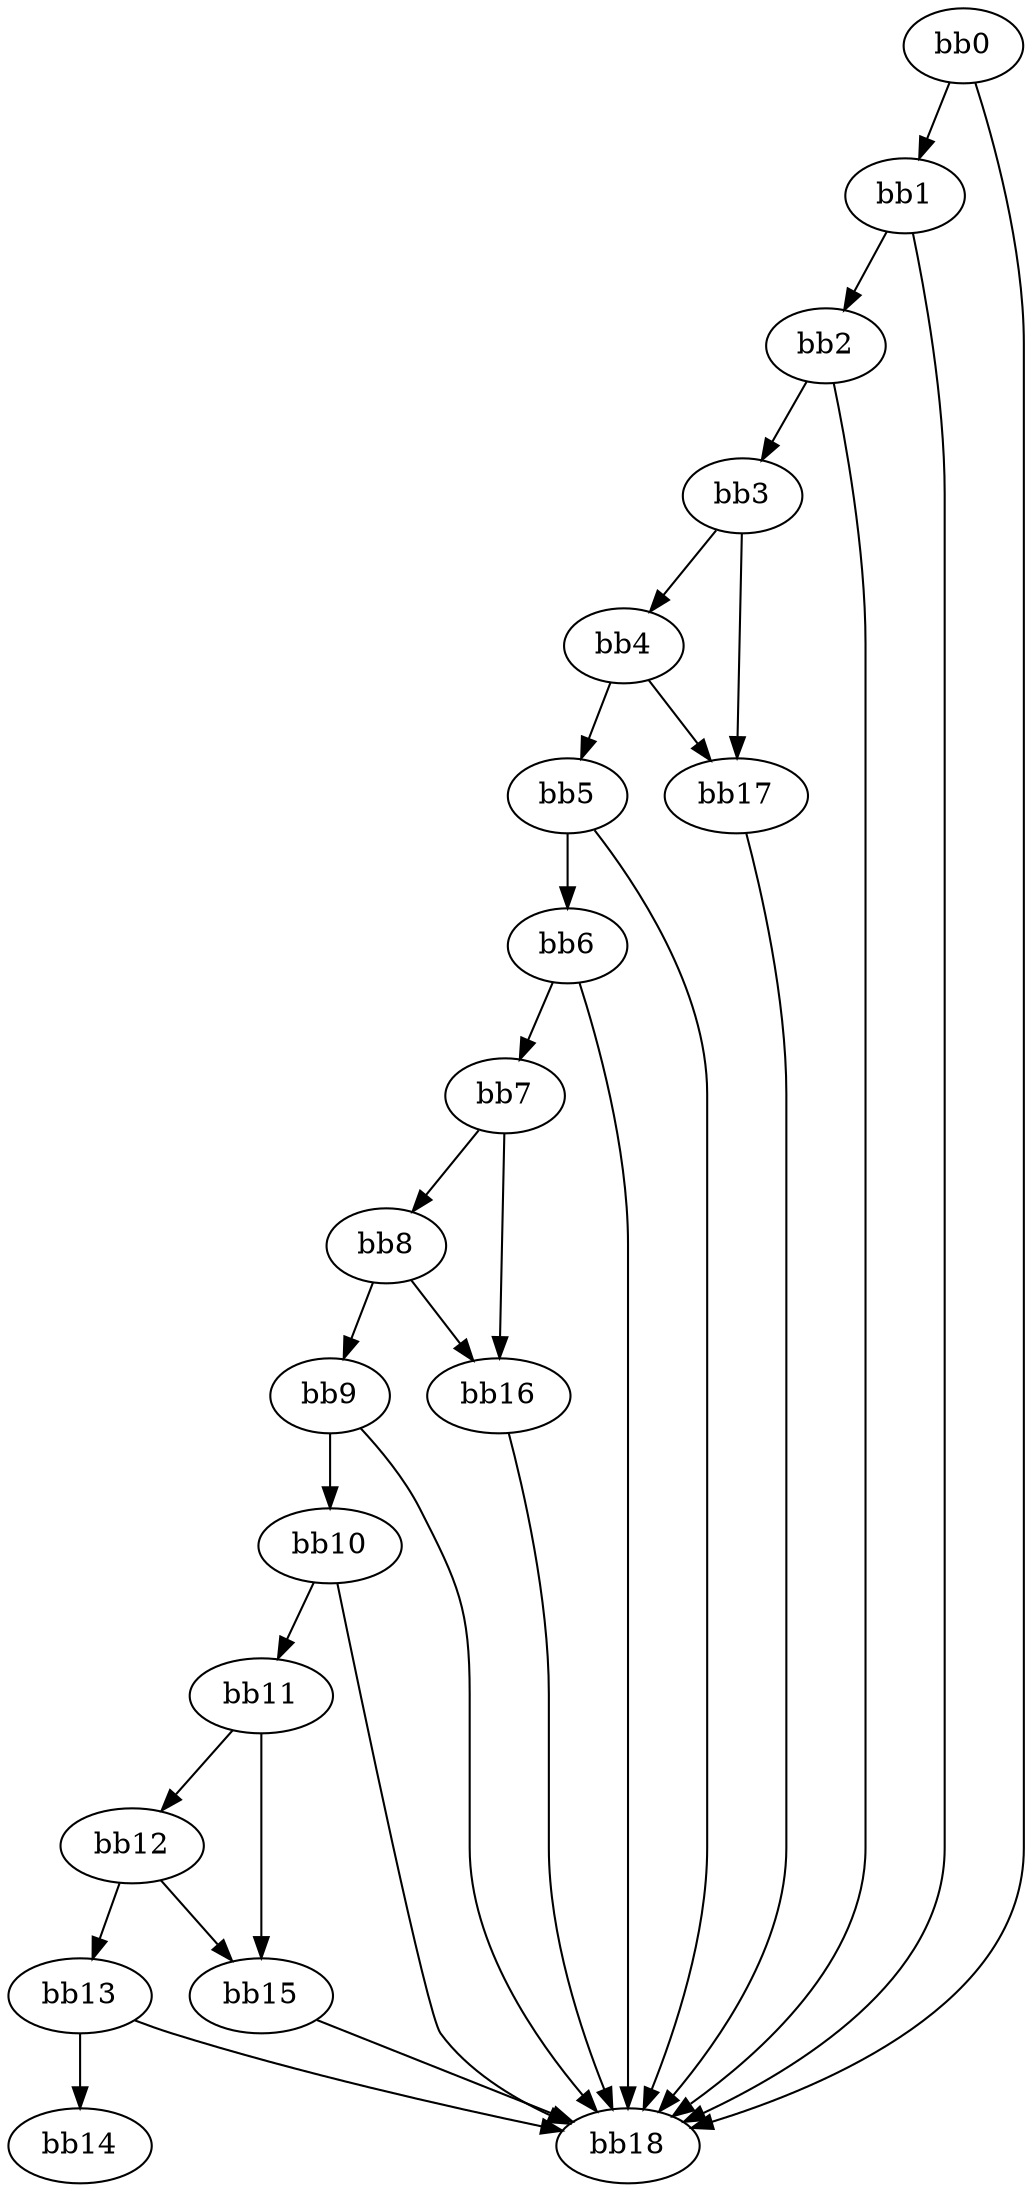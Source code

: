 digraph {
    0 [ label = "bb0\l" ]
    1 [ label = "bb1\l" ]
    2 [ label = "bb2\l" ]
    3 [ label = "bb3\l" ]
    4 [ label = "bb4\l" ]
    5 [ label = "bb5\l" ]
    6 [ label = "bb6\l" ]
    7 [ label = "bb7\l" ]
    8 [ label = "bb8\l" ]
    9 [ label = "bb9\l" ]
    10 [ label = "bb10\l" ]
    11 [ label = "bb11\l" ]
    12 [ label = "bb12\l" ]
    13 [ label = "bb13\l" ]
    14 [ label = "bb14\l" ]
    15 [ label = "bb15\l" ]
    16 [ label = "bb16\l" ]
    17 [ label = "bb17\l" ]
    18 [ label = "bb18\l" ]
    0 -> 1 [ ]
    0 -> 18 [ ]
    1 -> 2 [ ]
    1 -> 18 [ ]
    2 -> 3 [ ]
    2 -> 18 [ ]
    3 -> 4 [ ]
    3 -> 17 [ ]
    4 -> 5 [ ]
    4 -> 17 [ ]
    5 -> 6 [ ]
    5 -> 18 [ ]
    6 -> 7 [ ]
    6 -> 18 [ ]
    7 -> 8 [ ]
    7 -> 16 [ ]
    8 -> 9 [ ]
    8 -> 16 [ ]
    9 -> 10 [ ]
    9 -> 18 [ ]
    10 -> 11 [ ]
    10 -> 18 [ ]
    11 -> 12 [ ]
    11 -> 15 [ ]
    12 -> 13 [ ]
    12 -> 15 [ ]
    13 -> 14 [ ]
    13 -> 18 [ ]
    15 -> 18 [ ]
    16 -> 18 [ ]
    17 -> 18 [ ]
}

